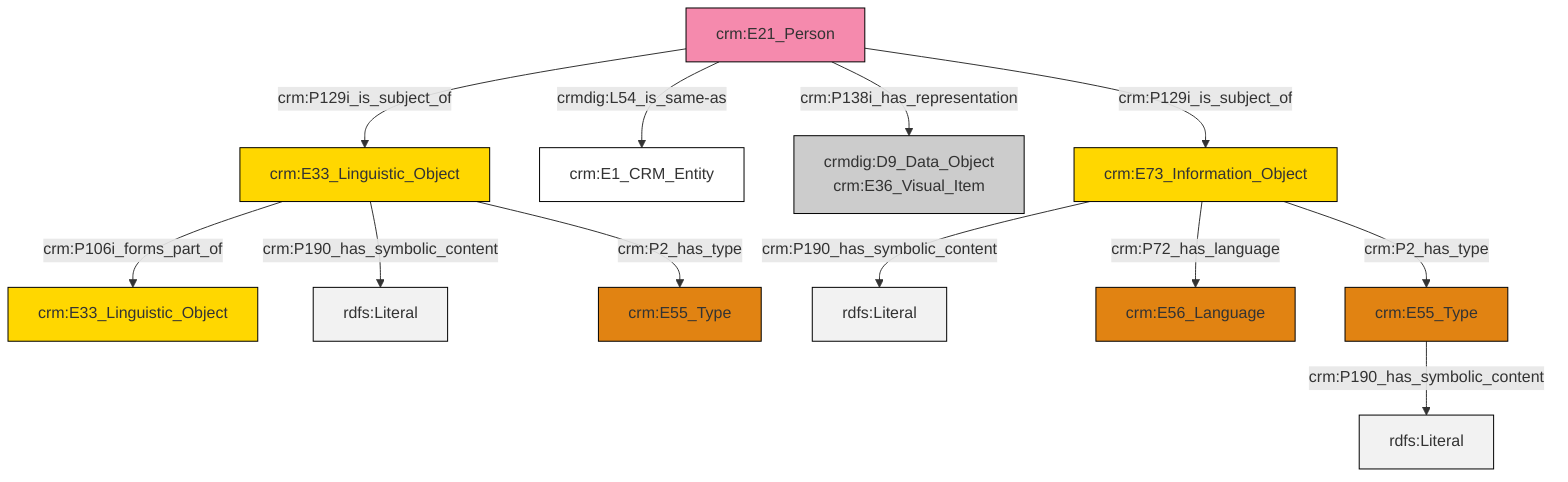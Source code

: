 graph TD
classDef Literal fill:#f2f2f2,stroke:#000000;
classDef CRM_Entity fill:#FFFFFF,stroke:#000000;
classDef Temporal_Entity fill:#00C9E6, stroke:#000000;
classDef Type fill:#E18312, stroke:#000000;
classDef Time-Span fill:#2C9C91, stroke:#000000;
classDef Appellation fill:#FFEB7F, stroke:#000000;
classDef Place fill:#008836, stroke:#000000;
classDef Persistent_Item fill:#B266B2, stroke:#000000;
classDef Conceptual_Object fill:#FFD700, stroke:#000000;
classDef Physical_Thing fill:#D2B48C, stroke:#000000;
classDef Actor fill:#f58aad, stroke:#000000;
classDef PC_Classes fill:#4ce600, stroke:#000000;
classDef Multi fill:#cccccc,stroke:#000000;

0["crm:E21_Person"]:::Actor -->|crm:P129i_is_subject_of| 1["crm:E33_Linguistic_Object"]:::Conceptual_Object
1["crm:E33_Linguistic_Object"]:::Conceptual_Object -->|crm:P106i_forms_part_of| 2["crm:E33_Linguistic_Object"]:::Conceptual_Object
3["crm:E73_Information_Object"]:::Conceptual_Object -->|crm:P190_has_symbolic_content| 4[rdfs:Literal]:::Literal
0["crm:E21_Person"]:::Actor -->|crmdig:L54_is_same-as| 5["crm:E1_CRM_Entity"]:::CRM_Entity
1["crm:E33_Linguistic_Object"]:::Conceptual_Object -->|crm:P190_has_symbolic_content| 6[rdfs:Literal]:::Literal
0["crm:E21_Person"]:::Actor -->|crm:P138i_has_representation| 9["crmdig:D9_Data_Object<br>crm:E36_Visual_Item"]:::Multi
0["crm:E21_Person"]:::Actor -->|crm:P129i_is_subject_of| 3["crm:E73_Information_Object"]:::Conceptual_Object
1["crm:E33_Linguistic_Object"]:::Conceptual_Object -->|crm:P2_has_type| 10["crm:E55_Type"]:::Type
7["crm:E55_Type"]:::Type -->|crm:P190_has_symbolic_content| 15[rdfs:Literal]:::Literal
3["crm:E73_Information_Object"]:::Conceptual_Object -->|crm:P72_has_language| 11["crm:E56_Language"]:::Type
3["crm:E73_Information_Object"]:::Conceptual_Object -->|crm:P2_has_type| 7["crm:E55_Type"]:::Type